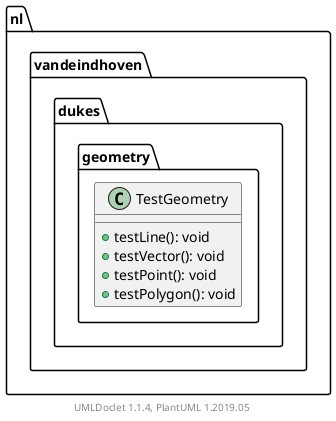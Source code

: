 @startuml

    namespace nl.vandeindhoven.dukes.geometry {

        class TestGeometry [[TestGeometry.html]] {
            +testLine(): void
            +testVector(): void
            +testPoint(): void
            +testPolygon(): void
        }

    }


    center footer UMLDoclet 1.1.4, PlantUML 1.2019.05
@enduml
